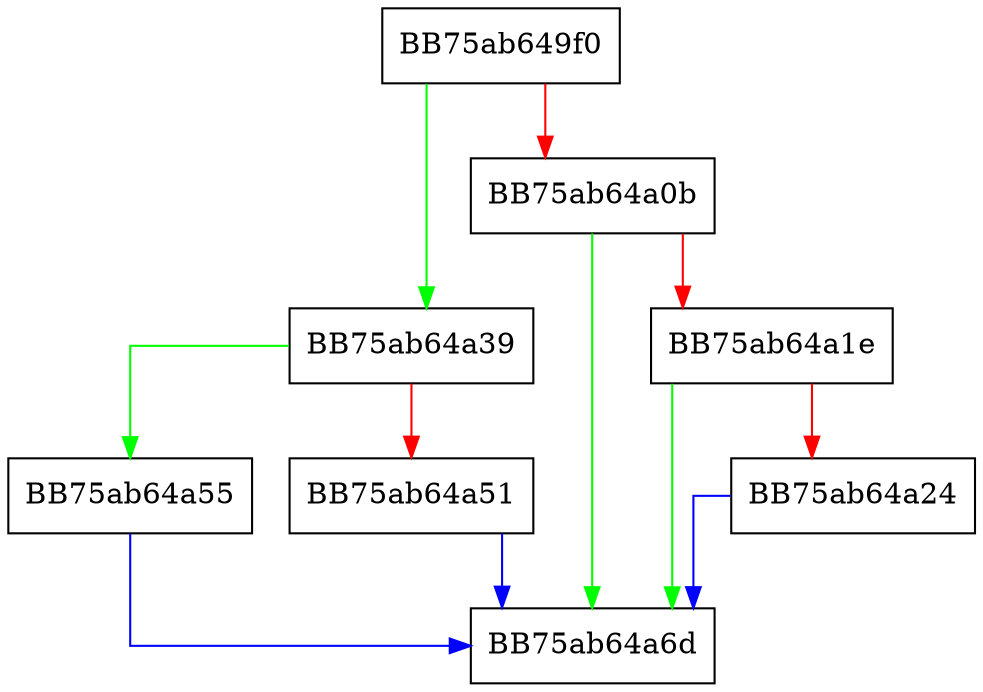 digraph metastore_init_module {
  node [shape="box"];
  graph [splines=ortho];
  BB75ab649f0 -> BB75ab64a39 [color="green"];
  BB75ab649f0 -> BB75ab64a0b [color="red"];
  BB75ab64a0b -> BB75ab64a6d [color="green"];
  BB75ab64a0b -> BB75ab64a1e [color="red"];
  BB75ab64a1e -> BB75ab64a6d [color="green"];
  BB75ab64a1e -> BB75ab64a24 [color="red"];
  BB75ab64a24 -> BB75ab64a6d [color="blue"];
  BB75ab64a39 -> BB75ab64a55 [color="green"];
  BB75ab64a39 -> BB75ab64a51 [color="red"];
  BB75ab64a51 -> BB75ab64a6d [color="blue"];
  BB75ab64a55 -> BB75ab64a6d [color="blue"];
}